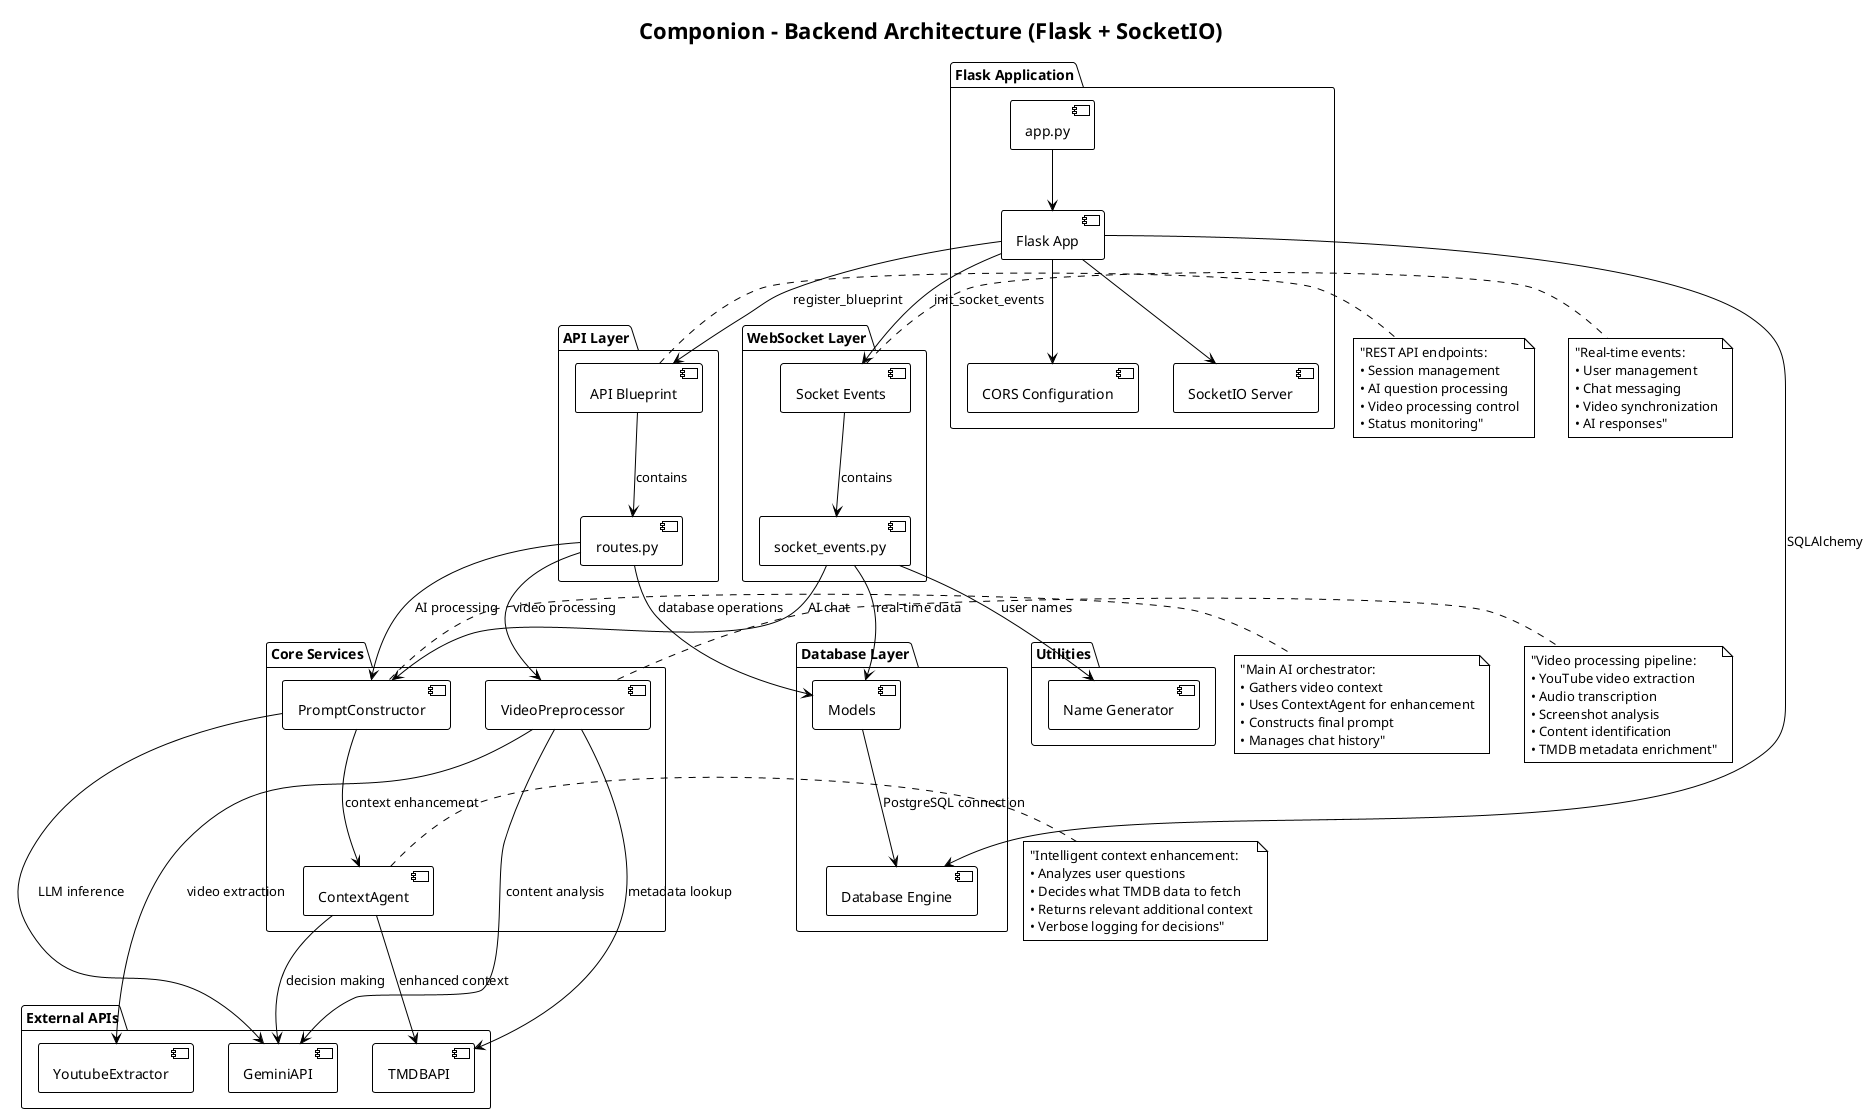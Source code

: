 @startuml backend_architecture
!theme plain
title Componion - Backend Architecture (Flask + SocketIO)

package "Flask Application" {
  [app.py] --> [Flask App]
  [Flask App] --> [CORS Configuration]
  [Flask App] --> [SocketIO Server]
}

package "API Layer" {
  [API Blueprint] 
  [routes.py]
}

package "WebSocket Layer" {
  [Socket Events]
  [socket_events.py]
}

package "Core Services" {
  [PromptConstructor]
  [ContextAgent] 
  [VideoPreprocessor]
}

package "External APIs" {
  [GeminiAPI]
  [TMDBAPI]
  [YoutubeExtractor]
}

package "Database Layer" {
  [Models]
  [Database Engine]
}

package "Utilities" {
  [Name Generator]
}

' Application Setup
[Flask App] --> [API Blueprint] : register_blueprint
[Flask App] --> [Socket Events] : init_socket_events
[Flask App] --> [Database Engine] : SQLAlchemy

' API Routes
[API Blueprint] --> [routes.py] : contains
[routes.py] --> [Models] : database operations
[routes.py] --> [PromptConstructor] : AI processing
[routes.py] --> [VideoPreprocessor] : video processing

' Socket Events
[Socket Events] --> [socket_events.py] : contains
[socket_events.py] --> [Models] : real-time data
[socket_events.py] --> [PromptConstructor] : AI chat
[socket_events.py] --> [Name Generator] : user names

' AI Processing Chain
[PromptConstructor] --> [ContextAgent] : context enhancement
[PromptConstructor] --> [GeminiAPI] : LLM inference
[ContextAgent] --> [GeminiAPI] : decision making
[ContextAgent] --> [TMDBAPI] : enhanced context

' Video Processing
[VideoPreprocessor] --> [YoutubeExtractor] : video extraction
[VideoPreprocessor] --> [GeminiAPI] : content analysis
[VideoPreprocessor] --> [TMDBAPI] : metadata lookup

' Database Models
[Models] --> [Database Engine] : PostgreSQL connection

note right of [PromptConstructor] : "Main AI orchestrator:\n• Gathers video context\n• Uses ContextAgent for enhancement\n• Constructs final prompt\n• Manages chat history"

note right of [ContextAgent] : "Intelligent context enhancement:\n• Analyzes user questions\n• Decides what TMDB data to fetch\n• Returns relevant additional context\n• Verbose logging for decisions"

note right of [VideoPreprocessor] : "Video processing pipeline:\n• YouTube video extraction\n• Audio transcription\n• Screenshot analysis\n• Content identification\n• TMDB metadata enrichment"

note right of [API Blueprint] : "REST API endpoints:\n• Session management\n• AI question processing\n• Video processing control\n• Status monitoring"

note right of [Socket Events] : "Real-time events:\n• User management\n• Chat messaging\n• Video synchronization\n• AI responses"

@enduml
